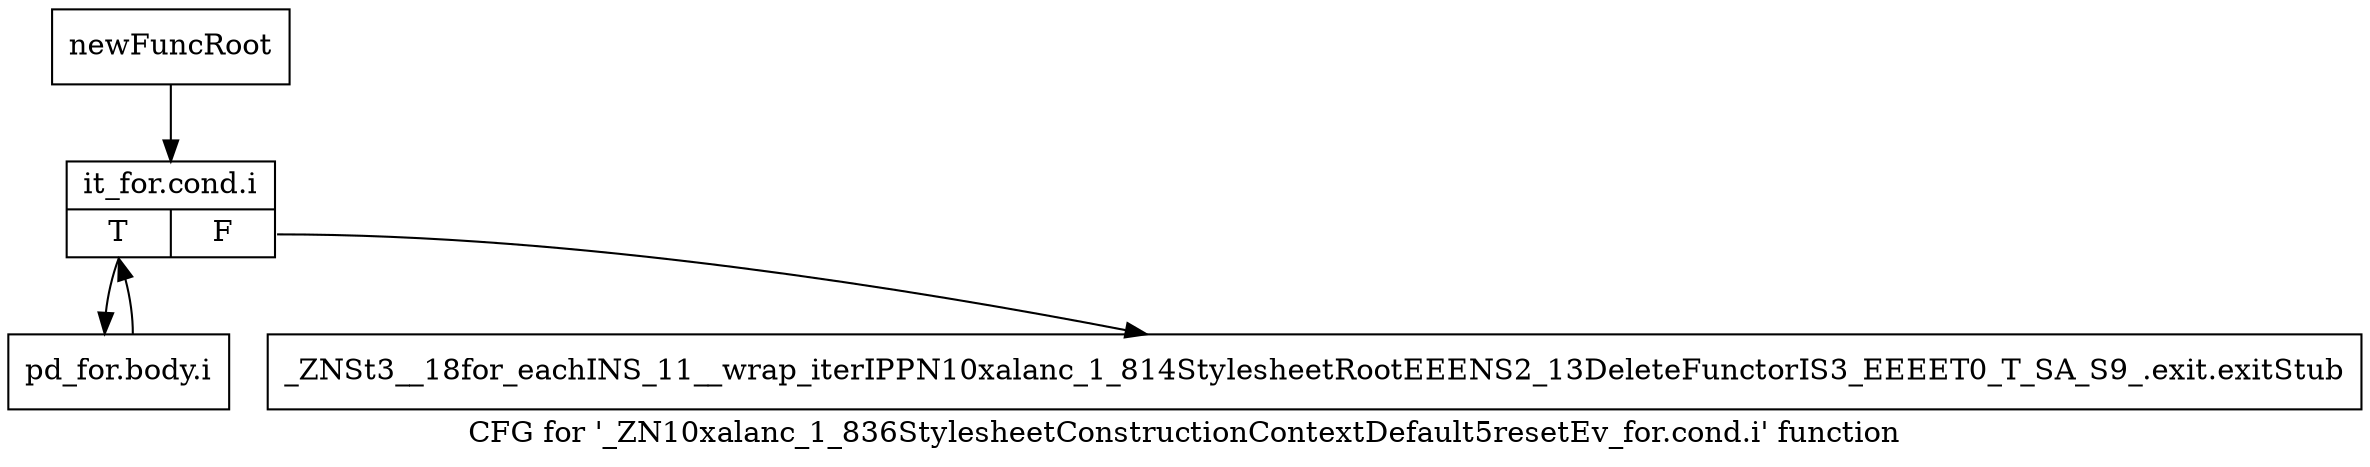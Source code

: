 digraph "CFG for '_ZN10xalanc_1_836StylesheetConstructionContextDefault5resetEv_for.cond.i' function" {
	label="CFG for '_ZN10xalanc_1_836StylesheetConstructionContextDefault5resetEv_for.cond.i' function";

	Node0xa01d8f0 [shape=record,label="{newFuncRoot}"];
	Node0xa01d8f0 -> Node0xa01d990;
	Node0xa01d940 [shape=record,label="{_ZNSt3__18for_eachINS_11__wrap_iterIPPN10xalanc_1_814StylesheetRootEEENS2_13DeleteFunctorIS3_EEEET0_T_SA_S9_.exit.exitStub}"];
	Node0xa01d990 [shape=record,label="{it_for.cond.i|{<s0>T|<s1>F}}"];
	Node0xa01d990:s0 -> Node0xa01d9e0;
	Node0xa01d990:s1 -> Node0xa01d940;
	Node0xa01d9e0 [shape=record,label="{pd_for.body.i}"];
	Node0xa01d9e0 -> Node0xa01d990;
}
